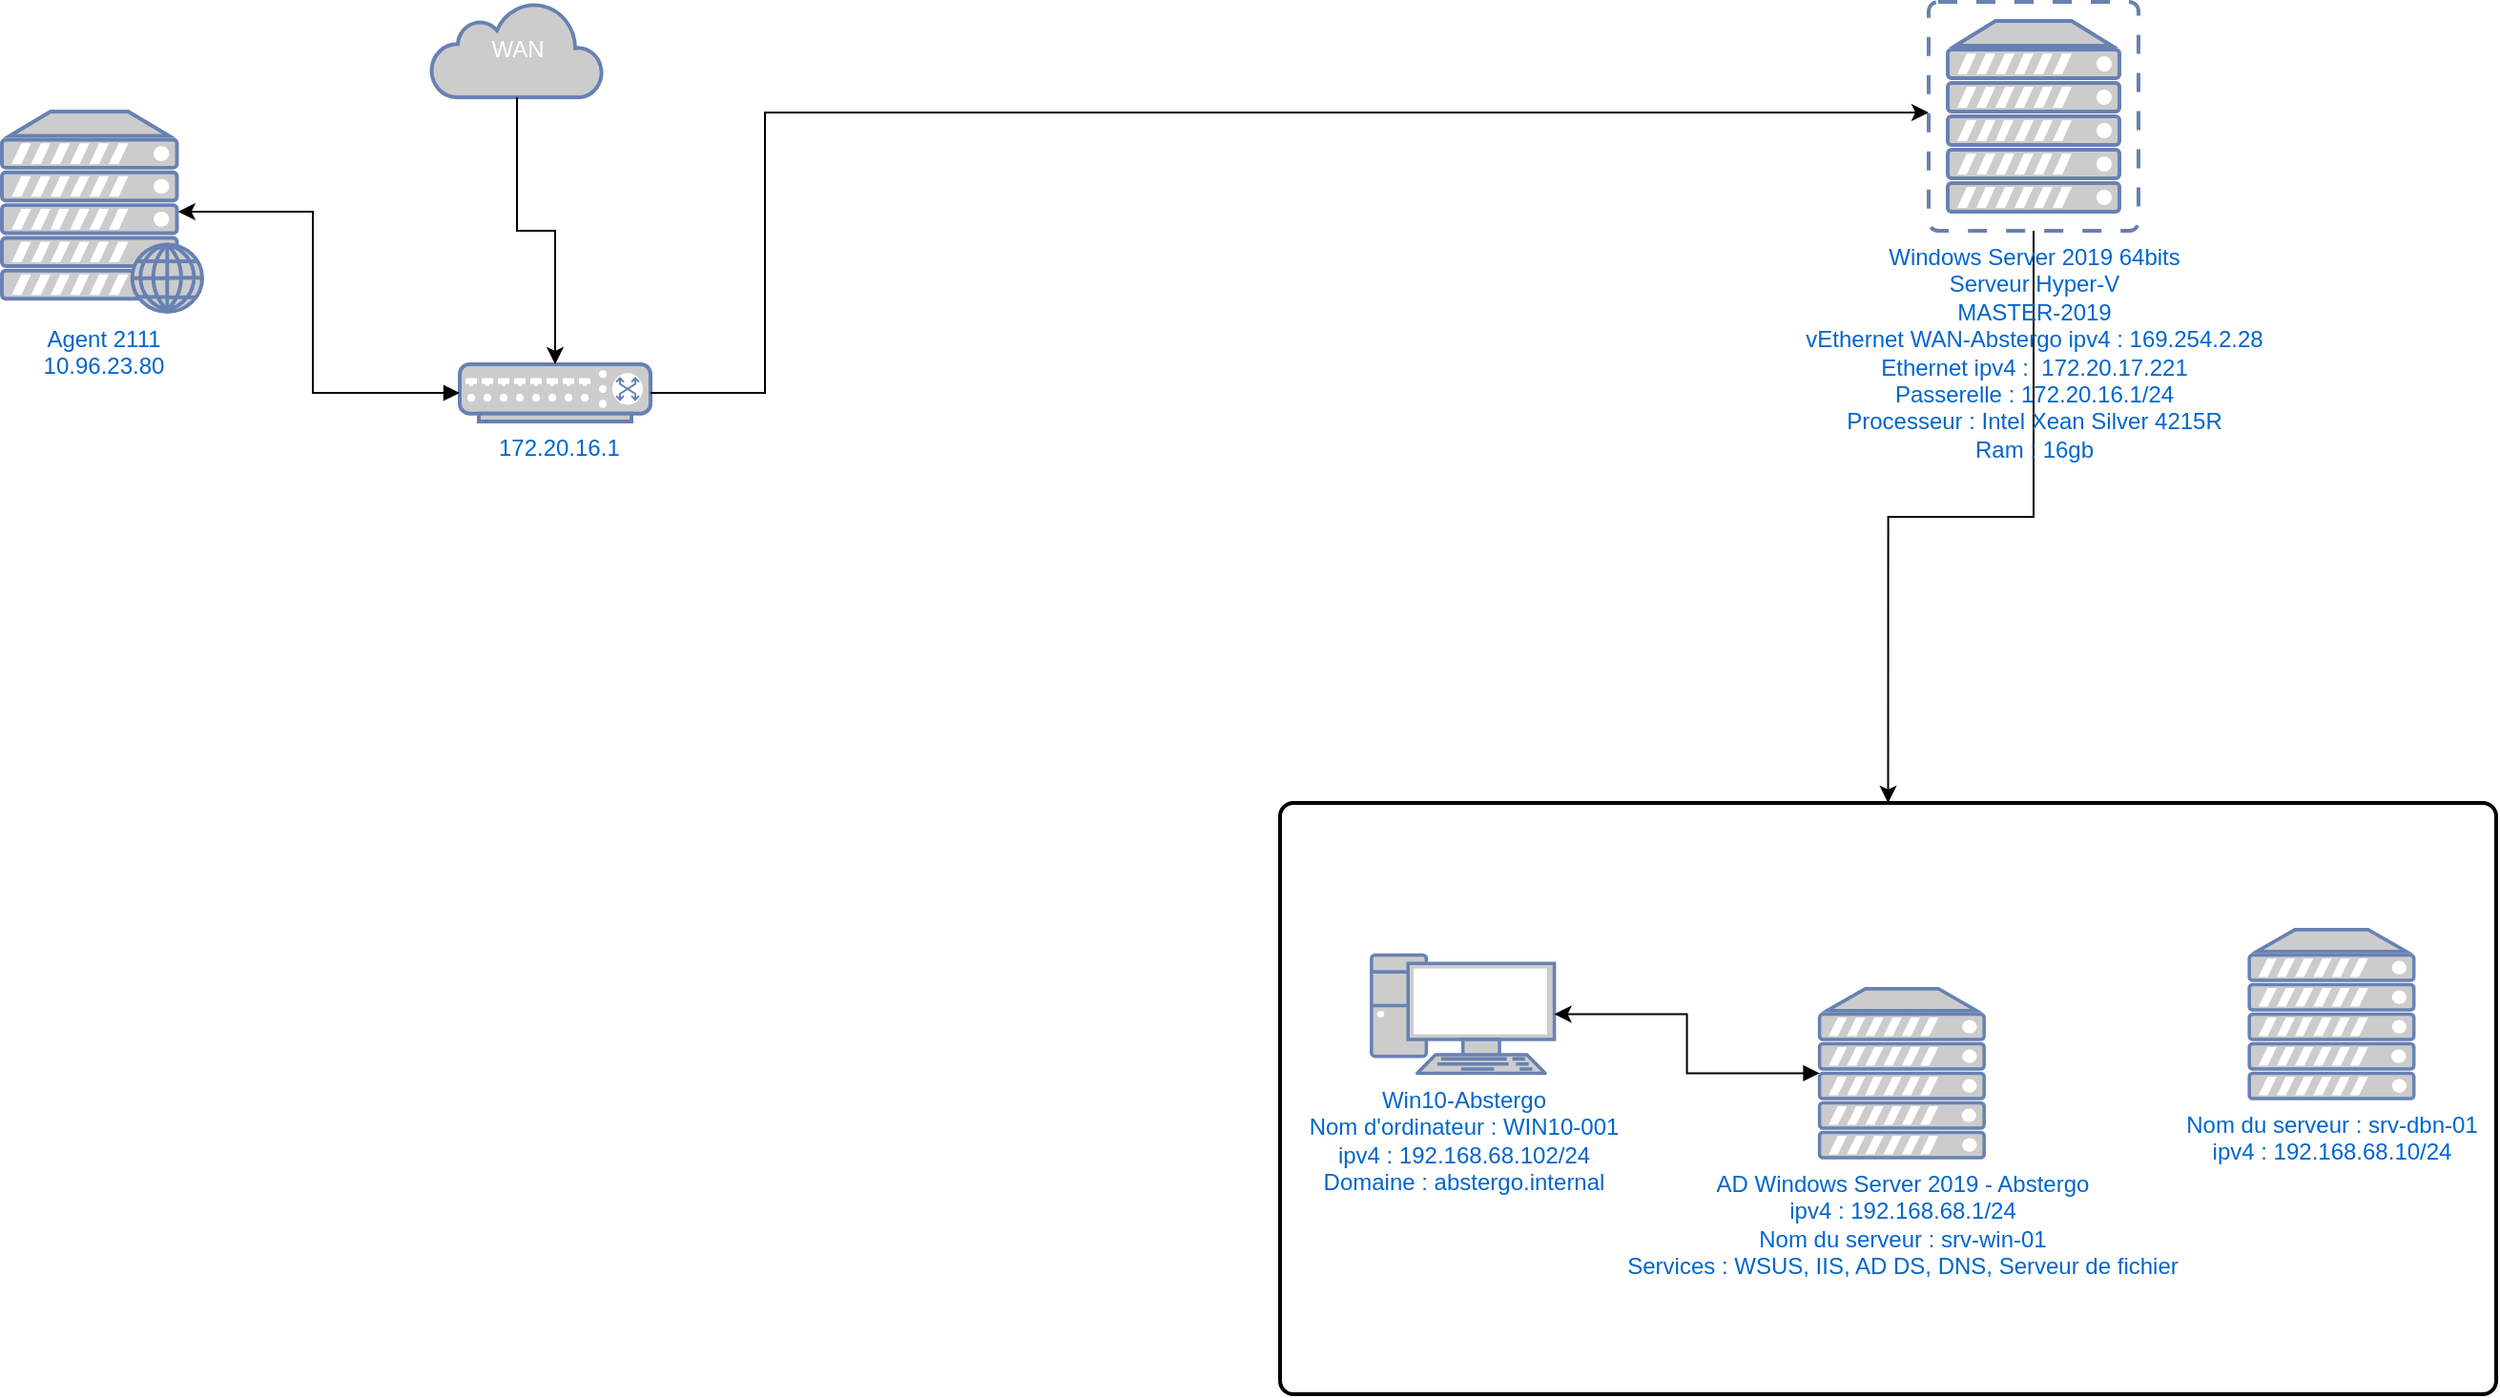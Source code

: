 <mxfile version="22.1.5" type="github">
  <diagram name="Page-1" id="lPlKhoa1pe5EaeNsE4Xp">
    <mxGraphModel dx="1386" dy="751" grid="1" gridSize="10" guides="1" tooltips="1" connect="1" arrows="1" fold="1" page="1" pageScale="1" pageWidth="850" pageHeight="1100" math="0" shadow="0">
      <root>
        <mxCell id="0" />
        <mxCell id="1" parent="0" />
        <mxCell id="As5ChaSVtp2xo7wZYNX0-17" style="edgeStyle=orthogonalEdgeStyle;rounded=0;orthogonalLoop=1;jettySize=auto;html=1;entryX=0.5;entryY=0;entryDx=0;entryDy=0;" parent="1" source="As5ChaSVtp2xo7wZYNX0-1" target="As5ChaSVtp2xo7wZYNX0-12" edge="1">
          <mxGeometry relative="1" as="geometry">
            <mxPoint x="840" y="330" as="targetPoint" />
          </mxGeometry>
        </mxCell>
        <mxCell id="As5ChaSVtp2xo7wZYNX0-1" value="Windows Server 2019 64bits&lt;br&gt;Serveur Hyper-V&lt;br&gt;MASTER-2019&lt;br&gt;vEthernet WAN-Abstergo ipv4 : 169.254.2.28&lt;br&gt;Ethernet ipv4 :&amp;nbsp; 172.20.17.221&lt;br&gt;Passerelle : 172.20.16.1/24&lt;br&gt;Processeur : Intel Xean Silver 4215R&lt;br&gt;Ram : 16gb" style="fontColor=#0066CC;verticalAlign=top;verticalLabelPosition=bottom;labelPosition=center;align=center;html=1;outlineConnect=0;fillColor=#CCCCCC;strokeColor=#6881B3;gradientColor=none;gradientDirection=north;strokeWidth=2;shape=mxgraph.networks.virtual_server;" parent="1" vertex="1">
          <mxGeometry x="1070" y="30" width="110" height="120" as="geometry" />
        </mxCell>
        <mxCell id="As5ChaSVtp2xo7wZYNX0-2" value="Agent 2111&lt;br&gt;10.96.23.80" style="fontColor=#0066CC;verticalAlign=top;verticalLabelPosition=bottom;labelPosition=center;align=center;html=1;outlineConnect=0;fillColor=#CCCCCC;strokeColor=#6881B3;gradientColor=none;gradientDirection=north;strokeWidth=2;shape=mxgraph.networks.web_server;" parent="1" vertex="1">
          <mxGeometry x="60" y="87.5" width="105" height="105" as="geometry" />
        </mxCell>
        <mxCell id="As5ChaSVtp2xo7wZYNX0-3" value="&amp;nbsp;172.20.16.1" style="fontColor=#0066CC;verticalAlign=top;verticalLabelPosition=bottom;labelPosition=center;align=center;html=1;outlineConnect=0;fillColor=#CCCCCC;strokeColor=#6881B3;gradientColor=none;gradientDirection=north;strokeWidth=2;shape=mxgraph.networks.switch;" parent="1" vertex="1">
          <mxGeometry x="300" y="220" width="100" height="30" as="geometry" />
        </mxCell>
        <mxCell id="As5ChaSVtp2xo7wZYNX0-7" value="WAN" style="html=1;outlineConnect=0;fillColor=#CCCCCC;strokeColor=#6881B3;gradientColor=none;gradientDirection=north;strokeWidth=2;shape=mxgraph.networks.cloud;fontColor=#ffffff;" parent="1" vertex="1">
          <mxGeometry x="285" y="30" width="90" height="50" as="geometry" />
        </mxCell>
        <mxCell id="As5ChaSVtp2xo7wZYNX0-8" style="edgeStyle=orthogonalEdgeStyle;rounded=0;orthogonalLoop=1;jettySize=auto;html=1;entryX=0.5;entryY=0;entryDx=0;entryDy=0;entryPerimeter=0;" parent="1" source="As5ChaSVtp2xo7wZYNX0-7" target="As5ChaSVtp2xo7wZYNX0-3" edge="1">
          <mxGeometry relative="1" as="geometry" />
        </mxCell>
        <mxCell id="As5ChaSVtp2xo7wZYNX0-13" value="" style="group" parent="1" vertex="1" connectable="0">
          <mxGeometry x="730" y="450" width="637.5" height="310" as="geometry" />
        </mxCell>
        <mxCell id="As5ChaSVtp2xo7wZYNX0-12" value="" style="rounded=1;whiteSpace=wrap;html=1;absoluteArcSize=1;arcSize=14;strokeWidth=2;" parent="As5ChaSVtp2xo7wZYNX0-13" vertex="1">
          <mxGeometry width="637.5" height="310" as="geometry" />
        </mxCell>
        <mxCell id="As5ChaSVtp2xo7wZYNX0-9" value="AD Windows Server 2019 - Abstergo&lt;br&gt;ipv4 : 192.168.68.1/24&lt;br&gt;Nom du serveur : srv-win-01&lt;br&gt;Services : WSUS, IIS, AD DS, DNS, Serveur de fichier" style="fontColor=#0066CC;verticalAlign=top;verticalLabelPosition=bottom;labelPosition=center;align=center;html=1;outlineConnect=0;fillColor=#CCCCCC;strokeColor=#6881B3;gradientColor=none;gradientDirection=north;strokeWidth=2;shape=mxgraph.networks.server;" parent="As5ChaSVtp2xo7wZYNX0-13" vertex="1">
          <mxGeometry x="282.801" y="97.429" width="86.278" height="88.571" as="geometry" />
        </mxCell>
        <mxCell id="As5ChaSVtp2xo7wZYNX0-10" value="Win10-Abstergo&lt;br&gt;Nom d&#39;ordinateur : WIN10-001&lt;br&gt;ipv4 : 192.168.68.102/24&lt;br&gt;Domaine : abstergo.internal" style="fontColor=#0066CC;verticalAlign=top;verticalLabelPosition=bottom;labelPosition=center;align=center;html=1;outlineConnect=0;fillColor=#CCCCCC;strokeColor=#6881B3;gradientColor=none;gradientDirection=north;strokeWidth=2;shape=mxgraph.networks.pc;" parent="As5ChaSVtp2xo7wZYNX0-13" vertex="1">
          <mxGeometry x="47.932" y="79.714" width="95.865" height="62" as="geometry" />
        </mxCell>
        <mxCell id="As5ChaSVtp2xo7wZYNX0-11" value="Nom du serveur : srv-dbn-01&lt;br&gt;ipv4 : 192.168.68.10/24" style="fontColor=#0066CC;verticalAlign=top;verticalLabelPosition=bottom;labelPosition=center;align=center;html=1;outlineConnect=0;fillColor=#CCCCCC;strokeColor=#6881B3;gradientColor=none;gradientDirection=north;strokeWidth=2;shape=mxgraph.networks.server;" parent="As5ChaSVtp2xo7wZYNX0-13" vertex="1">
          <mxGeometry x="508.083" y="66.429" width="86.278" height="88.571" as="geometry" />
        </mxCell>
        <mxCell id="As5ChaSVtp2xo7wZYNX0-19" style="edgeStyle=orthogonalEdgeStyle;rounded=0;orthogonalLoop=1;jettySize=auto;html=1;entryX=1;entryY=0.5;entryDx=0;entryDy=0;entryPerimeter=0;startArrow=block;startFill=1;" parent="As5ChaSVtp2xo7wZYNX0-13" source="As5ChaSVtp2xo7wZYNX0-9" target="As5ChaSVtp2xo7wZYNX0-10" edge="1">
          <mxGeometry relative="1" as="geometry" />
        </mxCell>
        <mxCell id="As5ChaSVtp2xo7wZYNX0-20" style="edgeStyle=orthogonalEdgeStyle;rounded=0;orthogonalLoop=1;jettySize=auto;html=1;exitX=1;exitY=0.5;exitDx=0;exitDy=0;exitPerimeter=0;" parent="1" source="As5ChaSVtp2xo7wZYNX0-3" target="As5ChaSVtp2xo7wZYNX0-1" edge="1">
          <mxGeometry relative="1" as="geometry">
            <Array as="points">
              <mxPoint x="460" y="235" />
              <mxPoint x="460" y="88" />
            </Array>
            <mxPoint x="379.95" y="225.5" as="sourcePoint" />
            <mxPoint x="1010" y="60" as="targetPoint" />
          </mxGeometry>
        </mxCell>
        <mxCell id="As5ChaSVtp2xo7wZYNX0-21" style="edgeStyle=orthogonalEdgeStyle;rounded=0;orthogonalLoop=1;jettySize=auto;html=1;entryX=0.88;entryY=0.5;entryDx=0;entryDy=0;entryPerimeter=0;startArrow=block;startFill=1;exitX=0;exitY=0.5;exitDx=0;exitDy=0;exitPerimeter=0;" parent="1" target="As5ChaSVtp2xo7wZYNX0-2" edge="1" source="As5ChaSVtp2xo7wZYNX0-3">
          <mxGeometry relative="1" as="geometry">
            <Array as="points">
              <mxPoint x="223" y="235" />
              <mxPoint x="223" y="140" />
            </Array>
            <mxPoint x="285" y="238" as="sourcePoint" />
            <mxPoint x="157.4" y="150" as="targetPoint" />
          </mxGeometry>
        </mxCell>
      </root>
    </mxGraphModel>
  </diagram>
</mxfile>
